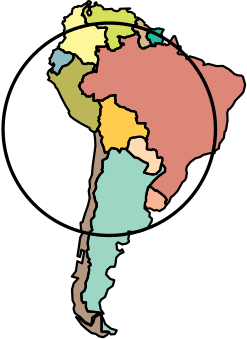 <?xml version="1.0"?>
<!DOCTYPE ipe SYSTEM "ipe.dtd">
<ipe version="70212" creator="Ipe 7.2.13">
<info created="D:20200629091622" modified="D:20200629091629"/>
<ipestyle>
<symbol name="bullet">
<path matrix="0.04 0 0 0.04 0 0" fill="black">
18 0 0 18 0 0 e
</path>
</symbol>
<layout paper="195.816 280.512" origin="0 0" frame="195.816 280.512"/>
</ipestyle>
<ipestyle name="basic">
<symbol name="arrow/arc(spx)">
<path stroke="sym-stroke" fill="sym-stroke" pen="sym-pen">
0 0 m
-1 0.333 l
-1 -0.333 l
h
</path>
</symbol>
<symbol name="arrow/farc(spx)">
<path stroke="sym-stroke" fill="white" pen="sym-pen">
0 0 m
-1 0.333 l
-1 -0.333 l
h
</path>
</symbol>
<symbol name="arrow/ptarc(spx)">
<path stroke="sym-stroke" fill="sym-stroke" pen="sym-pen">
0 0 m
-1 0.333 l
-0.8 0 l
-1 -0.333 l
h
</path>
</symbol>
<symbol name="arrow/fptarc(spx)">
<path stroke="sym-stroke" fill="white" pen="sym-pen">
0 0 m
-1 0.333 l
-0.8 0 l
-1 -0.333 l
h
</path>
</symbol>
<symbol name="mark/circle(sx)" transformations="translations">
<path fill="sym-stroke">
0.6 0 0 0.6 0 0 e
0.4 0 0 0.4 0 0 e
</path>
</symbol>
<symbol name="mark/disk(sx)" transformations="translations">
<path fill="sym-stroke">
0.6 0 0 0.6 0 0 e
</path>
</symbol>
<symbol name="mark/fdisk(sfx)" transformations="translations">
<group>
<path fill="sym-fill">
0.5 0 0 0.5 0 0 e
</path>
<path fill="sym-stroke" fillrule="eofill">
0.6 0 0 0.6 0 0 e
0.4 0 0 0.4 0 0 e
</path>
</group>
</symbol>
<symbol name="mark/box(sx)" transformations="translations">
<path fill="sym-stroke" fillrule="eofill">
-0.6 -0.6 m
0.6 -0.6 l
0.6 0.6 l
-0.6 0.6 l
h
-0.4 -0.4 m
0.4 -0.4 l
0.4 0.4 l
-0.4 0.4 l
h
</path>
</symbol>
<symbol name="mark/square(sx)" transformations="translations">
<path fill="sym-stroke">
-0.6 -0.6 m
0.6 -0.6 l
0.6 0.6 l
-0.6 0.6 l
h
</path>
</symbol>
<symbol name="mark/fsquare(sfx)" transformations="translations">
<group>
<path fill="sym-fill">
-0.5 -0.5 m
0.5 -0.5 l
0.5 0.5 l
-0.5 0.5 l
h
</path>
<path fill="sym-stroke" fillrule="eofill">
-0.6 -0.6 m
0.6 -0.6 l
0.6 0.6 l
-0.6 0.6 l
h
-0.4 -0.4 m
0.4 -0.4 l
0.4 0.4 l
-0.4 0.4 l
h
</path>
</group>
</symbol>
<symbol name="mark/cross(sx)" transformations="translations">
<group>
<path fill="sym-stroke">
-0.43 -0.57 m
0.57 0.43 l
0.43 0.57 l
-0.57 -0.43 l
h
</path>
<path fill="sym-stroke">
-0.43 0.57 m
0.57 -0.43 l
0.43 -0.57 l
-0.57 0.43 l
h
</path>
</group>
</symbol>
<symbol name="arrow/fnormal(spx)">
<path stroke="sym-stroke" fill="white" pen="sym-pen">
0 0 m
-1 0.333 l
-1 -0.333 l
h
</path>
</symbol>
<symbol name="arrow/pointed(spx)">
<path stroke="sym-stroke" fill="sym-stroke" pen="sym-pen">
0 0 m
-1 0.333 l
-0.8 0 l
-1 -0.333 l
h
</path>
</symbol>
<symbol name="arrow/fpointed(spx)">
<path stroke="sym-stroke" fill="white" pen="sym-pen">
0 0 m
-1 0.333 l
-0.8 0 l
-1 -0.333 l
h
</path>
</symbol>
<symbol name="arrow/linear(spx)">
<path stroke="sym-stroke" pen="sym-pen">
-1 0.333 m
0 0 l
-1 -0.333 l
</path>
</symbol>
<symbol name="arrow/fdouble(spx)">
<path stroke="sym-stroke" fill="white" pen="sym-pen">
0 0 m
-1 0.333 l
-1 -0.333 l
h
-1 0 m
-2 0.333 l
-2 -0.333 l
h
</path>
</symbol>
<symbol name="arrow/double(spx)">
<path stroke="sym-stroke" fill="sym-stroke" pen="sym-pen">
0 0 m
-1 0.333 l
-1 -0.333 l
h
-1 0 m
-2 0.333 l
-2 -0.333 l
h
</path>
</symbol>
<pen name="heavier" value="0.8"/>
<pen name="fat" value="1.2"/>
<pen name="ultrafat" value="2"/>
<symbolsize name="large" value="5"/>
<symbolsize name="small" value="2"/>
<symbolsize name="tiny" value="1.1"/>
<arrowsize name="large" value="10"/>
<arrowsize name="small" value="5"/>
<arrowsize name="tiny" value="3"/>
<color name="red" value="1 0 0"/>
<color name="green" value="0 1 0"/>
<color name="blue" value="0 0 1"/>
<color name="yellow" value="1 1 0"/>
<color name="orange" value="1 0.647 0"/>
<color name="gold" value="1 0.843 0"/>
<color name="agablue" value="0 0.455 0.965"/>
<color name="purple" value="0.627 0.125 0.941"/>
<color name="gray" value="0.745"/>
<color name="brown" value="0.647 0.165 0.165"/>
<color name="navy" value="0 0 0.502"/>
<color name="pink" value="1 0.753 0.796"/>
<color name="seagreen" value="0.18 0.545 0.341"/>
<color name="turquoise" value="0.251 0.878 0.816"/>
<color name="violet" value="0.933 0.51 0.933"/>
<color name="darkblue" value="0 0 0.545"/>
<color name="darkcyan" value="0 0.545 0.545"/>
<color name="darkgray" value="0.663"/>
<color name="darkgreen" value="0 0.392 0"/>
<color name="darkmagenta" value="0.545 0 0.545"/>
<color name="darkorange" value="1 0.549 0"/>
<color name="darkred" value="0.545 0 0"/>
<color name="lightblue" value="0.678 0.847 0.902"/>
<color name="lightcyan" value="0.878 1 1"/>
<color name="lightgray" value="0.827"/>
<color name="lightgreen" value="0.565 0.933 0.565"/>
<color name="lightyellow" value="1 1 0.878"/>
<dashstyle name="dashed" value="[4] 0"/>
<dashstyle name="dotted" value="[1 3] 0"/>
<dashstyle name="dash dotted" value="[4 2 1 2] 0"/>
<dashstyle name="dash dot dotted" value="[4 2 1 2 1 2] 0"/>
<textsize name="large" value="\large"/>
<textsize name="Large" value="\Large"/>
<textsize name="LARGE" value="\LARGE"/>
<textsize name="huge" value="\huge"/>
<textsize name="Huge" value="\Huge"/>
<textsize name="small" value="\small"/>
<textsize name="footnote" value="\footnotesize"/>
<textsize name="tiny" value="\tiny"/>
<textstyle name="center" begin="\begin{center}" end="\end{center}"/>
<textstyle name="itemize" begin="\begin{itemize}" end="\end{itemize}"/>
<textstyle name="item" begin="\begin{itemize}\item{}" end="\end{itemize}"/>
<gridsize name="4 pts" value="4"/>
<gridsize name="8 pts (~3 mm)" value="8"/>
<gridsize name="16 pts (~6 mm)" value="16"/>
<gridsize name="32 pts (~12 mm)" value="32"/>
<gridsize name="10 pts (~3.5 mm)" value="10"/>
<gridsize name="20 pts (~7 mm)" value="20"/>
<gridsize name="14 pts (~5 mm)" value="14"/>
<gridsize name="28 pts (~10 mm)" value="28"/>
<gridsize name="56 pts (~20 mm)" value="56"/>
<anglesize name="90 deg" value="90"/>
<anglesize name="60 deg" value="60"/>
<anglesize name="45 deg" value="45"/>
<anglesize name="30 deg" value="30"/>
<anglesize name="22.5 deg" value="22.5"/>
<opacity name="10%" value="0.1"/>
<opacity name="30%" value="0.3"/>
<opacity name="50%" value="0.5"/>
<opacity name="75%" value="0.75"/>
<tiling name="falling" angle="-60" step="4" width="1"/>
<tiling name="rising" angle="30" step="4" width="1"/>
</ipestyle>
<page>
<layer name="alpha"/>
<view layers="alpha" active="alpha"/>
<path layer="alpha" matrix="0.5 0 0 0.5 47.1747 70.128" fill="0.619 0.838 0.772" fillrule="wind">
78.1262 34.7493 m
79.297 32.4133 l
80.8215 28.5801 l
84.7852 25.4637 l
89.0538 24.1516 l
87.6817 21.5029 l
84.7852 21.2361 l
83.2305 23.1129 l
81.3934 23.2547 l
78.1282 23.2574 l
78.1262 34.7493 l
h
</path>
<path matrix="0.5 0 0 0.5 47.1747 70.128" fill="0.619 0.838 0.772" fillrule="wind">
111.692 127.111 m
110.931 124.29 l
110.115 120.631 l
110.145 117.045 l
109.483 116.238 l
109.247 113.884 l
109.039 111.969 l
112.91 108.8 l
112.493 106.226 l
114.399 104.587 l
114.244 102.738 l
111.314 97.828 l
106.793 95.7484 l
100.678 94.9369 l
97.3289 95.3297 l
97.9698 92.9951 l
97.3454 90.0365 l
97.9081 88.0245 l
96.0793 86.6116 l
92.955 86.0553 l
90.0231 87.5203 l
88.8463 86.4684 l
89.2716 82.4344 l
91.3301 81.1998 l
92.9993 82.4929 l
93.9076 80.3593 l
91.1003 79.0757 l
88.6519 76.4848 l
88.2037 72.2356 l
87.4827 69.9439 l
84.6024 69.9317 l
82.2125 67.7187 l
81.3382 64.4423 l
84.3368 61.1995 l
87.2518 60.296 l
86.2027 56.245 l
82.6016 53.6615 l
80.62 48.1972 l
77.8373 46.3283 l
76.5879 44.0897 l
77.5726 39.0434 l
79.6019 36.1799 l
78.3166 36.4314 l
75.4908 37.2092 l
68.123 37.871 l
66.8589 40.7331 l
66.9182 44.3562 l
64.8882 44.0468 l
63.8141 45.7827 l
63.5476 50.7828 l
65.8868 52.825 l
66.8536 55.7391 l
66.4993 58.0361 l
68.1156 61.8634 l
69.2292 67.6804 l
68.902 70.2151 l
70.233 71.0275 l
69.9067 72.6351 l
68.4925 73.4858 l
69.4974 75.2579 l
68.1212 76.8481 l
67.4093 81.6276 l
68.6353 82.4614 l
68.1202 87.4012 l
68.8366 91.4811 l
69.6515 94.9853 l
71.4774 96.3984 l
70.5506 100.163 l
70.5407 103.661 l
72.8491 106.122 l
72.7781 109.24 l
74.5183 112.843 l
74.526 116.199 l
73.7344 116.862 l
72.3298 123.054 l
74.2082 126.689 l
73.92 130.077 l
75.0097 133.226 l
77.0065 136.448 l
79.1582 138.568 l
78.2457 139.901 l
78.8823 140.99 l
78.7858 146.582 l
82.1068 148.222 l
83.1533 151.657 l
82.783 152.481 l
85.3238 155.442 l
89.3133 154.646 l
91.1057 152.277 l
92.2954 154.915 l
95.7723 154.78 l
96.2645 154.079 l
101.87 148.702 l
104.363 148.198 l
108.088 145.738 l
111.228 144.431 l
111.666 142.95 l
108.664 137.805 l
111.739 136.876 l
115.163 136.354 l
117.575 136.903 l
120.34 139.511 l
120.839 142.493 l
122.349 143.138 l
123.878 141.193 l
123.816 138.486 l
121.249 136.606 l
119.201 135.212 l
115.76 131.865 l
111.692 127.111 l
h
</path>
<path matrix="0.5 0 0 0.5 47.1747 70.128" fill="0.705 0.591 0.505" fillrule="wind">
78.1262 34.7493 m
78.1282 23.2574 l
81.3934 23.2547 l
83.2305 23.1129 l
82.2209 20.9625 l
79.6061 19.296 l
78.1079 19.4673 l
76.3026 19.9026 l
74.0891 21.5112 l
70.895 22.2806 l
67.0587 25.2273 l
63.9447 28.025 l
59.7452 33.739 l
62.2589 32.6794 l
66.5395 29.2731 l
70.5838 27.4202 l
72.1569 29.7843 l
73.1457 33.2665 l
75.9564 35.3402 l
78.1262 34.7493 l
h
</path>
<path matrix="0.5 0 0 0.5 47.1747 70.128" fill="0.705 0.591 0.505" fillrule="wind">
75.2101 169.136 m
76.7046 166.97 l
77.1114 164.662 l
78.7109 163.303 l
77.7507 160.185 l
79.3887 156.544 l
80.5831 152.031 l
82.783 152.481 l
83.1533 151.657 l
82.1068 148.222 l
78.7858 146.582 l
78.8823 140.99 l
78.2457 139.901 l
79.1582 138.568 l
77.0065 136.448 l
75.0097 133.226 l
73.92 130.077 l
74.2082 126.689 l
72.3298 123.054 l
73.7344 116.862 l
74.526 116.199 l
74.5183 112.843 l
72.7781 109.24 l
72.8491 106.122 l
70.5407 103.661 l
70.5506 100.163 l
71.4774 96.3984 l
69.6515 94.9853 l
68.8366 91.4811 l
68.1202 87.4012 l
68.6353 82.4614 l
67.4093 81.6276 l
68.1212 76.8481 l
69.4974 75.2579 l
68.4925 73.4858 l
69.9067 72.6351 l
70.233 71.0275 l
68.902 70.2151 l
69.2292 67.6804 l
68.1156 61.8634 l
66.4993 58.0361 l
66.8536 55.7391 l
65.8868 52.825 l
63.5476 50.7828 l
63.8141 45.7827 l
64.8882 44.0468 l
66.9182 44.3562 l
66.8589 40.7331 l
68.123 37.871 l
75.4908 37.2092 l
78.3166 36.4314 l
75.6038 36.4687 l
74.1357 35.2421 l
71.3846 33.4281 l
70.893 28.6665 l
69.6018 28.5469 l
66.1621 30.2167 l
62.6716 33.7512 l
62.6716 33.7512 l
58.8786 36.6138 l
57.9235 39.7389 l
58.7876 42.5912 l
57.2535 45.7847 l
56.8625 53.77 l
58.159 58.1564 l
61.3794 61.6213 l
56.7515 62.9159 l
59.6549 66.7966 l
60.6929 73.9268 l
64.0814 72.4332 l
65.6747 81.0998 l
63.6285 82.1907 l
62.6759 77.027 l
60.7532 77.6148 l
61.7105 83.5089 l
62.7498 90.9506 l
64.1509 93.6447 l
63.2728 97.4453 l
63.0213 101.77 l
64.306 101.893 l
66.1768 107.978 l
68.2849 113.885 l
69.5754 119.288 l
68.8734 124.629 l
69.7839 127.534 l
69.4186 131.835 l
71.2016 136.04 l
71.7509 142.606 l
72.7296 149.536 l
73.6831 156.873 l
73.46 162.173 l
72.8253 166.689 l
74.3929 167.504 l
75.2101 169.136 l
h
</path>
<path matrix="0.5 0 0 0.5 47.1747 70.128" fill="0.979 0.713 0.579" fillrule="wind">
111.692 127.111 m
113.671 127.485 l
116.729 124.762 l
117.862 124.865 l
121 122.594 l
123.392 120.621 l
125.155 118.176 l
123.811 116.46 l
124.655 114.399 l
123.335 112.096 l
119.892 110.045 l
117.641 110.785 l
115.991 110.389 l
113.172 111.973 l
111.105 111.855 l
109.247 113.884 l
109.483 116.238 l
110.145 117.045 l
110.115 120.631 l
110.931 124.29 l
111.692 127.111 l
h
</path>
<path matrix="0.5 0 0 0.5 47.1747 70.128" fill="0.866 0.528 0.474" fillrule="wind">
124.655 114.399 m
123.811 116.46 l
125.155 118.176 l
123.392 120.621 l
121 122.594 l
117.862 124.865 l
116.729 124.762 l
113.671 127.485 l
111.692 127.111 l
115.76 131.865 l
119.201 135.212 l
121.249 136.606 l
123.816 138.486 l
123.878 141.193 l
122.349 143.138 l
120.839 142.493 l
121.437 144.431 l
121.85 146.408 l
121.852 148.237 l
120.755 148.839 l
119.611 148.302 l
118.474 148.449 l
118.118 149.725 l
117.834 152.745 l
117.263 153.725 l
115.204 154.612 l
113.959 153.97 l
110.741 154.599 l
110.944 159.019 l
110.042 160.818 l
110.995 161.485 l
110.702 163.32 l
111.537 164.726 l
112.079 167.244 l
111.359 169.223 l
109.693 170.115 l
109.366 171.366 l
109.814 173.192 l
103.968 173.322 l
102.796 176.987 l
103.685 177.039 l
103.645 178.391 l
103.051 179.305 l
102.917 181.11 l
101.146 182.035 l
99.2277 182.004 l
97.9657 182.909 l
95.9047 183.525 l
94.7051 184.686 l
91.2907 185.198 l
87.9797 187.972 l
88.2248 190.043 l
87.8499 191.228 l
88.1743 193.534 l
84.1848 193.014 l
82.5783 191.858 l
79.9123 190.61 l
79.2322 189.677 l
77.6623 189.609 l
75.3953 189.87 l
73.6754 189.339 l
72.2883 189.693 l
72.492 194.37 l
69.9902 192.558 l
67.2996 192.638 l
66.1466 194.277 l
64.123 194.455 l
64.7674 195.773 l
63.0731 197.637 l
61.8042 200.392 l
62.6086 200.951 l
62.6053 202.24 l
64.4483 203.12 l
64.1444 204.768 l
64.9225 205.828 l
65.1438 207.248 l
68.6304 209.317 l
71.1292 209.901 l
71.538 210.358 l
74.2856 210.215 l
75.6562 218.531 l
75.7282 219.845 l
75.2508 221.58 l
73.8983 222.685 l
73.9138 224.885 l
75.6309 225.384 l
76.2406 225.07 l
76.3436 226.231 l
74.5571 226.544 l
74.5193 228.439 l
80.46 228.372 l
81.4685 229.416 l
82.3155 228.455 l
82.9099 226.668 l
83.4853 227.041 l
85.164 225.439 l
87.5346 225.636 l
88.1247 226.563 l
90.3923 227.27 l
91.6475 227.767 l
92.0019 229.05 l
94.1798 229.913 l
94.0149 230.55 l
91.432 230.81 l
91.0087 232.72 l
91.1317 234.754 l
89.7671 235.541 l
90.3385 235.82 l
92.5957 235.432 l
95.0201 234.673 l
95.9002 235.391 l
98.0927 235.862 l
101.503 236.999 l
102.618 238.159 l
102.215 239.017 l
103.8 239.151 l
104.509 238.45 l
104.113 237.116 l
105.16 236.656 l
105.86 235.245 l
105.014 234.175 l
104.529 231.593 l
105.309 230.06 l
105.53 228.658 l
107.406 227.236 l
108.903 227.086 l
109.24 227.679 l
110.203 227.81 l
111.583 228.342 l
112.574 229.148 l
114.261 228.891 l
115.003 228.999 l
116.66 228.751 l
116.935 229.37 l
116.424 229.973 l
116.729 230.851 l
117.959 230.581 l
119.399 230.891 l
121.145 230.249 l
122.477 229.624 l
123.42 230.445 l
124.102 230.319 l
124.518 229.465 l
125.978 229.682 l
127.147 230.833 l
128.083 233.067 l
129.887 235.844 l
130.925 235.987 l
131.679 234.308 l
133.39 229.005 l
135.02 228.505 l
135.102 226.414 l
132.809 223.921 l
133.757 223.008 l
139.147 222.532 l
139.257 219.496 l
141.573 221.484 l
145.41 220.395 l
150.474 218.545 l
151.962 216.769 l
151.462 215.091 l
155.007 216.026 l
160.941 214.422 l
165.496 214.54 l
170.003 212.03 l
173.897 208.627 l
176.246 207.75 l
178.853 207.628 l
179.958 206.669 l
180.993 202.79 l
181.499 200.944 l
180.285 195.885 l
178.734 193.881 l
174.436 189.596 l
172.494 186.1 l
170.237 183.408 l
169.474 183.348 l
168.623 181.056 l
168.839 175.186 l
167.989 170.316 l
167.665 168.22 l
166.701 166.963 l
166.16 162.679 l
163.069 158.462 l
162.551 155.099 l
160.083 153.68 l
159.369 151.711 l
156.056 151.719 l
151.26 150.452 l
149.112 148.98 l
145.698 148.011 l
142.109 145.358 l
139.528 142.029 l
139.085 139.505 l
139.592 137.627 l
139.022 134.167 l
138.33 132.483 l
136.199 130.576 l
132.816 124.403 l
130.135 121.584 l
128.062 119.911 l
126.672 116.48 l
124.655 114.399 l
h
</path>
<path matrix="0.5 0 0 0.5 47.1747 70.128" fill="1 0.799 0.301" fillrule="wind">
75.3953 189.87 m
77.6623 189.609 l
79.2322 189.677 l
79.9123 190.61 l
82.5783 191.858 l
84.1848 193.014 l
88.1743 193.534 l
87.8499 191.228 l
88.2248 190.043 l
87.9797 187.972 l
91.2907 185.198 l
94.7051 184.686 l
95.9047 183.525 l
97.9657 182.909 l
99.2277 182.004 l
101.146 182.035 l
102.917 181.11 l
103.051 179.305 l
103.645 178.391 l
103.685 177.039 l
102.796 176.987 l
103.968 173.322 l
109.814 173.192 l
109.366 171.366 l
109.693 170.115 l
111.359 169.223 l
112.079 167.244 l
111.537 164.726 l
110.702 163.32 l
110.995 161.485 l
110.042 160.818 l
109.99 161.812 l
107.149 163.458 l
104.318 163.504 l
99.0047 162.568 l
97.5423 159.728 l
97.4654 157.984 l
96.2645 154.079 l
95.7723 154.78 l
92.2954 154.915 l
91.1057 152.277 l
89.3133 154.646 l
85.3238 155.442 l
82.783 152.481 l
80.5831 152.031 l
79.3887 156.544 l
77.7507 160.185 l
78.7109 163.303 l
77.1114 164.662 l
76.7046 166.97 l
75.2101 169.136 l
77.1333 172.557 l
75.8219 175.208 l
76.5214 176.264 l
75.975 177.428 l
77.1661 178.993 l
77.2261 181.651 l
77.3759 183.839 l
78.0314 184.89 l
75.3953 189.87 l
h
</path>
<path matrix="0.5 0 0 0.5 47.1747 70.128" fill="0.732 0.717 0.348" fillrule="wind">
74.2856 210.215 m
71.538 210.358 l
71.1292 209.901 l
68.6304 209.317 l
65.1438 207.248 l
64.9225 205.828 l
64.1444 204.768 l
64.4483 203.12 l
62.6053 202.24 l
62.6086 200.951 l
61.8042 200.392 l
63.0731 197.637 l
64.7674 195.773 l
64.123 194.455 l
66.1466 194.277 l
67.2996 192.638 l
69.9902 192.558 l
72.492 194.37 l
72.2883 189.693 l
73.6754 189.339 l
75.3953 189.87 l
78.0314 184.89 l
77.3759 183.839 l
77.2261 181.651 l
77.1661 178.993 l
75.975 177.428 l
76.5214 176.264 l
75.8219 175.208 l
77.1333 172.557 l
75.2101 169.136 l
74.3929 167.504 l
72.8253 166.689 l
69.7681 168.519 l
69.5035 169.824 l
63.4589 173.003 l
57.991 176.448 l
55.6392 178.381 l
54.3762 180.963 l
54.8769 181.861 l
52.2945 185.94 l
49.2883 191.64 l
46.4077 197.753 l
45.1607 199.148 l
44.2013 201.398 l
41.8326 203.39 l
39.6601 204.623 l
40.6469 205.982 l
39.1694 208.883 l
40.1185 211.01 l
42.5488 212.927 l
42.9103 211.664 l
42.0405 210.941 l
42.1229 209.828 l
43.3832 210.07 l
44.6148 209.742 l
45.8944 208.207 l
47.6183 209.457 l
48.1952 211.506 l
50.0636 214.146 l
53.73 215.342 l
57.0546 218.515 l
58.0037 220.485 l
57.5783 222.785 l
58.3912 223.072 l
60.4189 221.638 l
61.3921 220.208 l
62.8035 219.427 l
64.5997 216.25 l
66.87 215.871 l
68.55 216.672 l
69.6511 216.148 l
71.481 216.408 l
73.8158 214.989 l
71.8493 211.902 l
72.7598 211.83 l
74.2856 210.215 l
h
</path>
<path matrix="0.5 0 0 0.5 47.1747 70.128" fill="0.995 0.964 0.607" fillrule="wind">
83.4853 227.041 m
82.9099 226.668 l
82.3155 228.455 l
81.4685 229.416 l
80.46 228.372 l
74.5193 228.439 l
74.5571 226.544 l
76.3436 226.231 l
76.2406 225.07 l
75.6309 225.384 l
73.9138 224.885 l
73.8983 222.685 l
75.2508 221.58 l
75.7282 219.845 l
75.6562 218.531 l
74.2856 210.215 l
72.7598 211.83 l
71.8493 211.902 l
73.8158 214.989 l
71.481 216.408 l
69.6511 216.148 l
68.55 216.672 l
66.87 215.871 l
64.5997 216.25 l
62.8035 219.427 l
61.3921 220.208 l
60.4189 221.638 l
58.3912 223.072 l
57.5783 222.785 l
56.2726 223.502 l
54.776 224.505 l
53.9099 224.023 l
51.3225 224.444 l
50.5797 225.747 l
50.0112 225.698 l
46.9616 227.428 l
46.548 228.368 l
47.6856 228.596 l
47.5505 230.114 l
48.2655 231.212 l
49.778 231.415 l
51.062 233.321 l
52.229 234.913 l
51.1052 235.636 l
51.6804 237.399 l
50.9925 240.18 l
51.6463 240.98 l
51.165 243.557 l
49.9304 245.182 l
50.3212 246.667 l
51.3039 246.448 l
51.8787 247.356 l
51.1709 249.159 l
51.5409 249.607 l
53.1163 249.509 l
55.4039 251.65 l
56.6595 251.977 l
56.6896 252.993 l
57.2515 255.594 l
59.0002 257.025 l
60.9215 257.084 l
61.164 257.728 l
63.5497 257.47 l
65.949 259.031 l
67.137 259.723 l
68.6131 261.216 l
69.6932 261.026 l
70.4932 260.21 l
69.9013 259.168 l
67.9428 258.649 l
67.1694 257.105 l
65.9892 256.22 l
65.1031 255.074 l
64.7301 252.879 l
63.8845 251.083 l
65.4585 250.878 l
65.8494 249.468 l
66.5221 248.794 l
66.7629 247.562 l
66.4007 246.431 l
66.508 245.793 l
67.2585 245.538 l
67.9847 244.473 l
71.9055 244.767 l
73.6768 244.378 l
75.8227 241.755 l
77.055 242.08 l
79.2511 241.917 l
80.9889 242.265 l
82.0672 241.741 l
81.5181 240.102 l
80.8377 239.08 l
80.5989 236.9 l
81.2123 234.882 l
82.079 233.98 l
82.1839 233.301 l
80.6388 231.791 l
81.7451 231.123 l
82.5555 230.063 l
83.4853 227.041 l
h
</path>
<path matrix="0.5 0 0 0.5 47.1747 70.128" fill="0.83 0.877 0.352" fillrule="wind">
102.215 239.017 m
102.618 238.159 l
101.503 236.999 l
98.0927 235.862 l
95.9002 235.391 l
95.0201 234.673 l
92.5957 235.432 l
90.3385 235.82 l
89.7671 235.541 l
91.1317 234.754 l
91.0087 232.72 l
91.432 230.81 l
94.0149 230.55 l
94.1798 229.913 l
92.0019 229.05 l
91.6475 227.767 l
90.3923 227.27 l
88.1247 226.563 l
87.5346 225.636 l
85.164 225.439 l
83.4853 227.041 l
82.5555 230.063 l
81.7451 231.123 l
80.6388 231.791 l
82.1839 233.301 l
82.079 233.98 l
81.2123 234.882 l
80.5989 236.9 l
80.8377 239.08 l
81.5181 240.102 l
82.0672 241.741 l
80.9889 242.265 l
79.2511 241.917 l
77.055 242.08 l
75.8227 241.755 l
73.6768 244.378 l
71.9055 244.767 l
67.9847 244.473 l
67.2585 245.538 l
66.508 245.793 l
66.4007 246.431 l
66.7629 247.562 l
66.5221 248.794 l
65.8494 249.468 l
65.4585 250.878 l
63.8845 251.083 l
64.7301 252.879 l
65.1031 255.074 l
65.9892 256.22 l
67.1694 257.105 l
67.9428 258.649 l
69.9013 259.168 l
69.8146 258.437 l
68.0247 258.076 l
69.0193 256.675 l
68.9821 255.062 l
67.6371 253.275 l
68.7913 250.838 l
70.1056 251.038 l
70.7903 253.258 l
69.8449 254.34 l
69.6908 256.673 l
73.4878 257.928 l
73.0653 259.386 l
74.1343 260.363 l
75.2287 258.188 l
77.367 258.138 l
79.348 256.416 l
79.4674 255.396 l
82.205 255.369 l
85.4625 255.685 l
87.2084 254.306 l
89.5402 253.926 l
91.2507 254.887 l
91.2856 255.663 l
95.0624 255.849 l
98.7162 255.892 l
96.1271 254.982 l
97.1686 253.529 l
99.6071 253.298 l
101.919 251.787 l
102.405 249.33 l
103.994 249.399 l
105.188 248.677 l
102.772 246.88 l
102.506 245.766 l
103.55 244.633 l
102.793 244.061 l
100.916 243.572 l
100.977 242.164 l
100.151 241.326 l
102.215 239.017 l
h
</path>
<path matrix="0.5 0 0 0.5 47.1747 70.128" fill="0.834 0.724 0.54" fillrule="wind">
115.003 228.999 m
114.261 228.891 l
112.574 229.148 l
111.583 228.342 l
110.203 227.81 l
109.24 227.679 l
108.903 227.086 l
107.406 227.236 l
105.53 228.658 l
105.309 230.06 l
104.529 231.593 l
105.014 234.175 l
105.86 235.245 l
105.16 236.656 l
104.113 237.116 l
104.509 238.45 l
103.8 239.151 l
102.215 239.017 l
100.151 241.326 l
100.977 242.164 l
100.916 243.572 l
102.793 244.061 l
103.55 244.633 l
102.506 245.766 l
102.772 246.88 l
105.188 248.677 l
107.19 247.552 l
109.077 245.56 l
109.162 243.989 l
110.311 243.917 l
111.945 242.429 l
113.149 241.369 l
112.661 238.631 l
110.811 237.838 l
110.975 237.121 l
110.413 235.554 l
111.764 233.35 l
112.74 233.347 l
113.141 231.635 l
115.003 228.999 l
h
</path>
<path matrix="0.5 0 0 0.5 47.1747 70.128" fill="0.144 0.737 0.612" fillrule="wind">
121.145 230.249 m
119.399 230.891 l
117.959 230.581 l
116.729 230.851 l
116.424 229.973 l
116.935 229.37 l
116.66 228.751 l
115.003 228.999 l
113.141 231.635 l
112.74 233.347 l
111.764 233.35 l
110.413 235.554 l
110.975 237.121 l
110.811 237.838 l
112.661 238.631 l
113.149 241.369 l
116.802 240.759 l
117.13 241.308 l
119.595 241.528 l
122.873 240.709 l
121.286 238.094 l
121.527 236.015 l
122.724 234.216 l
122.191 232.911 l
121.923 231.524 l
121.145 230.249 l
h
</path>
<path matrix="0.5 0 0 0.5 47.1747 70.128" fill="0.56 0.737 0.756" fillrule="wind">
57.5783 222.785 m
58.0037 220.485 l
57.0546 218.515 l
53.73 215.342 l
50.0636 214.146 l
48.1952 211.506 l
47.6183 209.457 l
45.8944 208.207 l
44.6148 209.742 l
43.3832 210.07 l
42.1229 209.828 l
42.0405 210.941 l
42.9103 211.664 l
42.5488 212.927 l
44.1717 215.194 l
43.5123 216.518 l
42.3469 215.11 l
40.5206 216.438 l
41.1394 217.293 l
40.6246 220.043 l
41.6926 220.499 l
42.2538 222.386 l
43.4076 224.337 l
43.1951 225.573 l
44.8655 226.222 l
46.9616 227.428 l
50.0112 225.698 l
50.5797 225.747 l
51.3225 224.444 l
53.9099 224.023 l
54.776 224.505 l
56.2726 223.502 l
57.5783 222.785 l
h
</path>
<path matrix="0.5 0 0 0.5 47.1747 70.128" fill="0.995 0.858 0.705" fillrule="wind">
110.042 160.818 m
110.944 159.019 l
110.741 154.599 l
113.959 153.97 l
115.204 154.612 l
117.263 153.725 l
117.834 152.745 l
118.118 149.725 l
118.474 148.449 l
119.611 148.302 l
120.755 148.839 l
121.852 148.237 l
121.85 146.408 l
121.437 144.431 l
120.839 142.493 l
120.34 139.511 l
117.575 136.903 l
115.163 136.354 l
111.739 136.876 l
108.664 137.805 l
111.666 142.95 l
111.228 144.431 l
108.088 145.738 l
104.363 148.198 l
101.87 148.702 l
96.2645 154.079 l
97.4654 157.984 l
97.5423 159.728 l
99.0047 162.568 l
104.318 163.504 l
107.149 163.458 l
109.99 161.812 l
110.042 160.818 l
h
</path>
<path matrix="0.5 0 0 0.5 47.1747 70.128" stroke="0" pen="heavier" cap="2" join="1">
78.1262 34.7493 m
79.297 32.4133 l
80.8215 28.5801 l
84.7852 25.4637 l
89.0538 24.1516 l
87.6817 21.5029 l
84.7852 21.2361 l
83.2305 23.1129 l
81.3934 23.2547 l
78.1282 23.2574 l
78.1262 34.7493 l
</path>
<path matrix="0.5 0 0 0.5 47.1747 70.128" stroke="0" pen="heavier" cap="2" join="1">
111.692 127.111 m
110.931 124.29 l
110.115 120.631 l
110.145 117.045 l
109.483 116.238 l
109.247 113.884 l
109.039 111.969 l
112.91 108.8 l
112.493 106.226 l
114.399 104.587 l
114.244 102.738 l
111.314 97.828 l
106.793 95.7484 l
100.678 94.9369 l
97.3289 95.3297 l
97.9698 92.9951 l
97.3454 90.0365 l
97.9081 88.0245 l
96.0793 86.6116 l
92.955 86.0553 l
90.0231 87.5203 l
88.8463 86.4684 l
89.2716 82.4344 l
91.3301 81.1998 l
92.9993 82.4929 l
93.9076 80.3593 l
91.1003 79.0757 l
88.6519 76.4848 l
88.2037 72.2356 l
87.4827 69.9439 l
84.6024 69.9317 l
82.2125 67.7187 l
81.3382 64.4423 l
84.3368 61.1995 l
87.2518 60.296 l
86.2027 56.245 l
82.6016 53.6615 l
80.62 48.1972 l
77.8373 46.3283 l
76.5879 44.0897 l
77.5726 39.0434 l
79.6019 36.1799 l
78.3166 36.4314 l
75.4908 37.2092 l
68.123 37.871 l
66.8589 40.7331 l
66.9182 44.3562 l
64.8882 44.0468 l
63.8141 45.7827 l
63.5476 50.7828 l
65.8868 52.825 l
66.8536 55.7391 l
66.4993 58.0361 l
68.1156 61.8634 l
69.2292 67.6804 l
68.902 70.2151 l
70.233 71.0275 l
69.9067 72.6351 l
68.4925 73.4858 l
69.4974 75.2579 l
68.1212 76.8481 l
67.4093 81.6276 l
68.6353 82.4614 l
68.1202 87.4012 l
68.8366 91.4811 l
69.6515 94.9853 l
71.4774 96.3984 l
70.5506 100.163 l
70.5407 103.661 l
72.8491 106.122 l
72.7781 109.24 l
74.5183 112.843 l
74.526 116.199 l
73.7344 116.862 l
72.3298 123.054 l
74.2082 126.689 l
73.92 130.077 l
75.0097 133.226 l
77.0065 136.448 l
79.1582 138.568 l
78.2457 139.901 l
78.8823 140.99 l
78.7858 146.582 l
82.1068 148.222 l
83.1533 151.657 l
82.783 152.481 l
85.3238 155.442 l
89.3133 154.646 l
91.1057 152.277 l
92.2954 154.915 l
95.7723 154.78 l
96.2645 154.079 l
101.87 148.702 l
104.363 148.198 l
108.088 145.738 l
111.228 144.431 l
111.666 142.95 l
108.664 137.805 l
111.739 136.876 l
115.163 136.354 l
117.575 136.903 l
120.34 139.511 l
120.839 142.493 l
122.349 143.138 l
123.878 141.193 l
123.816 138.486 l
121.249 136.606 l
119.201 135.212 l
115.76 131.865 l
111.692 127.111 l
</path>
<path matrix="0.5 0 0 0.5 47.1747 70.128" stroke="0" pen="heavier" cap="2" join="1">
78.1262 34.7493 m
78.1282 23.2574 l
81.3934 23.2547 l
83.2305 23.1129 l
82.2209 20.9625 l
79.6061 19.296 l
78.1079 19.4673 l
76.3026 19.9026 l
74.0891 21.5112 l
70.895 22.2806 l
67.0587 25.2273 l
63.9447 28.025 l
59.7452 33.739 l
62.2589 32.6794 l
66.5395 29.2731 l
70.5838 27.4202 l
72.1569 29.7843 l
73.1457 33.2665 l
75.9564 35.3402 l
78.1262 34.7493 l
</path>
<path matrix="0.5 0 0 0.5 47.1747 70.128" stroke="0" pen="heavier" cap="2" join="1">
75.2101 169.136 m
76.7046 166.97 l
77.1114 164.662 l
78.7109 163.303 l
77.7507 160.185 l
79.3887 156.544 l
80.5831 152.031 l
82.783 152.481 l
83.1533 151.657 l
82.1068 148.222 l
78.7858 146.582 l
78.8823 140.99 l
78.2457 139.901 l
79.1582 138.568 l
77.0065 136.448 l
75.0097 133.226 l
73.92 130.077 l
74.2082 126.689 l
72.3298 123.054 l
73.7344 116.862 l
74.526 116.199 l
74.5183 112.843 l
72.7781 109.24 l
72.8491 106.122 l
70.5407 103.661 l
70.5506 100.163 l
71.4774 96.3984 l
69.6515 94.9853 l
68.8366 91.4811 l
68.1202 87.4012 l
68.6353 82.4614 l
67.4093 81.6276 l
68.1212 76.8481 l
69.4974 75.2579 l
68.4925 73.4858 l
69.9067 72.6351 l
70.233 71.0275 l
68.902 70.2151 l
69.2292 67.6804 l
68.1156 61.8634 l
66.4993 58.0361 l
66.8536 55.7391 l
65.8868 52.825 l
63.5476 50.7828 l
63.8141 45.7827 l
64.8882 44.0468 l
66.9182 44.3562 l
66.8589 40.7331 l
68.123 37.871 l
75.4908 37.2092 l
78.3166 36.4314 l
75.6038 36.4687 l
74.1357 35.2421 l
71.3846 33.4281 l
70.893 28.6665 l
69.6018 28.5469 l
66.1621 30.2167 l
62.6716 33.7512 l
62.6716 33.7512 l
58.8786 36.6138 l
57.9235 39.7389 l
58.7876 42.5912 l
57.2535 45.7847 l
56.8625 53.77 l
58.159 58.1564 l
61.3794 61.6213 l
56.7515 62.9159 l
59.6549 66.7966 l
60.6929 73.9268 l
64.0814 72.4332 l
65.6747 81.0998 l
63.6285 82.1907 l
62.6759 77.027 l
60.7532 77.6148 l
61.7105 83.5089 l
62.7498 90.9506 l
64.1509 93.6447 l
63.2728 97.4453 l
63.0213 101.77 l
64.306 101.893 l
66.1768 107.978 l
68.2849 113.885 l
69.5754 119.288 l
68.8734 124.629 l
69.7839 127.534 l
69.4186 131.835 l
71.2016 136.04 l
71.7509 142.606 l
72.7296 149.536 l
73.6831 156.873 l
73.46 162.173 l
72.8253 166.689 l
74.3929 167.504 l
75.2101 169.136 l
</path>
<path matrix="0.5 0 0 0.5 47.1747 70.128" stroke="0" pen="heavier" cap="2" join="1">
111.692 127.111 m
113.671 127.485 l
116.729 124.762 l
117.862 124.865 l
121 122.594 l
123.392 120.621 l
125.155 118.176 l
123.811 116.46 l
124.655 114.399 l
123.335 112.096 l
119.892 110.045 l
117.641 110.785 l
115.991 110.389 l
113.172 111.973 l
111.105 111.855 l
109.247 113.884 l
109.483 116.238 l
110.145 117.045 l
110.115 120.631 l
110.931 124.29 l
111.692 127.111 l
</path>
<path matrix="0.5 0 0 0.5 47.1747 70.128" stroke="0" pen="heavier" cap="2" join="1">
124.655 114.399 m
123.811 116.46 l
125.155 118.176 l
123.392 120.621 l
121 122.594 l
117.862 124.865 l
116.729 124.762 l
113.671 127.485 l
111.692 127.111 l
115.76 131.865 l
119.201 135.212 l
123.816 138.486 l
123.878 141.193 l
122.349 143.138 l
120.839 142.493 l
121.437 144.431 l
121.85 146.408 l
121.852 148.237 l
120.755 148.839 l
119.611 148.302 l
118.474 148.449 l
118.118 149.725 l
117.834 152.745 l
117.263 153.725 l
115.204 154.612 l
113.959 153.97 l
110.741 154.599 l
110.944 159.019 l
110.042 160.818 l
110.995 161.485 l
110.702 163.32 l
111.537 164.726 l
112.079 167.244 l
111.359 169.223 l
109.693 170.115 l
109.366 171.366 l
109.814 173.192 l
103.968 173.322 l
102.796 176.987 l
103.685 177.039 l
103.645 178.391 l
103.051 179.305 l
102.917 181.11 l
101.146 182.035 l
99.2277 182.004 l
97.9657 182.909 l
95.9047 183.525 l
94.7051 184.686 l
91.2907 185.198 l
87.9797 187.972 l
88.2248 190.043 l
87.8499 191.228 l
88.1743 193.534 l
84.1848 193.014 l
82.5783 191.858 l
79.9123 190.61 l
79.2322 189.677 l
77.6623 189.609 l
75.3953 189.87 l
73.6754 189.339 l
72.2883 189.693 l
72.492 194.37 l
69.9902 192.558 l
67.2996 192.638 l
66.1466 194.277 l
64.123 194.455 l
64.7674 195.773 l
63.0731 197.637 l
61.8042 200.392 l
62.6086 200.951 l
62.6053 202.24 l
64.4483 203.12 l
64.1444 204.768 l
64.9225 205.828 l
65.1438 207.248 l
68.6304 209.317 l
71.1292 209.901 l
71.538 210.358 l
74.2856 210.215 l
75.6562 218.531 l
75.7282 219.845 l
75.2508 221.58 l
73.8983 222.685 l
73.9138 224.885 l
75.6309 225.384 l
76.2406 225.07 l
76.3436 226.231 l
74.5571 226.544 l
74.5193 228.439 l
80.46 228.372 l
81.4685 229.416 l
82.3155 228.455 l
82.9099 226.668 l
83.4853 227.041 l
85.164 225.439 l
87.5346 225.636 l
88.1247 226.563 l
91.6475 227.767 l
92.0019 229.05 l
94.1798 229.913 l
94.0149 230.55 l
91.432 230.81 l
91.0087 232.72 l
91.1317 234.754 l
89.7671 235.541 l
90.3385 235.82 l
92.5957 235.432 l
95.0201 234.673 l
95.9002 235.391 l
98.0927 235.862 l
101.503 236.999 l
102.618 238.159 l
102.215 239.017 l
103.8 239.151 l
104.509 238.45 l
104.113 237.116 l
105.16 236.656 l
105.86 235.245 l
105.014 234.175 l
104.529 231.593 l
105.309 230.06 l
105.53 228.658 l
107.406 227.236 l
108.903 227.086 l
109.24 227.679 l
110.203 227.81 l
111.583 228.342 l
112.574 229.148 l
114.261 228.891 l
115.003 228.999 l
116.66 228.751 l
116.935 229.37 l
116.424 229.973 l
116.729 230.851 l
117.959 230.581 l
119.399 230.891 l
121.145 230.249 l
122.477 229.624 l
123.42 230.445 l
124.102 230.319 l
124.518 229.465 l
125.978 229.682 l
127.147 230.833 l
128.083 233.067 l
129.887 235.844 l
130.925 235.987 l
131.679 234.308 l
133.39 229.005 l
135.02 228.505 l
135.102 226.414 l
132.809 223.921 l
133.757 223.008 l
139.147 222.532 l
139.257 219.496 l
141.573 221.484 l
145.41 220.395 l
150.474 218.545 l
151.962 216.769 l
151.462 215.091 l
155.007 216.026 l
160.941 214.422 l
165.496 214.54 l
170.003 212.03 l
173.897 208.627 l
176.246 207.75 l
178.853 207.628 l
179.958 206.669 l
181.499 200.944 l
180.285 195.885 l
178.734 193.881 l
174.436 189.596 l
172.494 186.1 l
170.237 183.408 l
169.474 183.348 l
168.623 181.056 l
168.839 175.186 l
167.665 168.22 l
166.701 166.963 l
166.16 162.679 l
163.069 158.462 l
162.551 155.099 l
160.083 153.68 l
159.369 151.711 l
156.056 151.719 l
151.26 150.452 l
149.112 148.98 l
145.698 148.011 l
142.109 145.358 l
139.528 142.029 l
139.085 139.505 l
139.592 137.627 l
139.022 134.167 l
138.33 132.483 l
136.199 130.576 l
132.816 124.403 l
130.135 121.584 l
128.062 119.911 l
126.672 116.48 l
124.655 114.399 l
124.655 114.399 l
</path>
<path matrix="0.5 0 0 0.5 47.1747 70.128" stroke="0" pen="heavier" cap="2" join="1">
75.3953 189.87 m
77.6623 189.609 l
79.2322 189.677 l
79.9123 190.61 l
82.5783 191.858 l
84.1848 193.014 l
88.1743 193.534 l
87.8499 191.228 l
88.2248 190.043 l
87.9797 187.972 l
91.2907 185.198 l
94.7051 184.686 l
95.9047 183.525 l
97.9657 182.909 l
99.2277 182.004 l
101.146 182.035 l
102.917 181.11 l
103.051 179.305 l
103.645 178.391 l
103.685 177.039 l
102.796 176.987 l
103.968 173.322 l
109.814 173.192 l
109.366 171.366 l
109.693 170.115 l
111.359 169.223 l
112.079 167.244 l
111.537 164.726 l
110.702 163.32 l
110.995 161.485 l
110.042 160.818 l
109.99 161.812 l
107.149 163.458 l
104.318 163.504 l
99.0047 162.568 l
97.5423 159.728 l
97.4654 157.984 l
96.2645 154.079 l
95.7723 154.78 l
92.2954 154.915 l
91.1057 152.277 l
89.3133 154.646 l
85.3238 155.442 l
82.783 152.481 l
80.5831 152.031 l
79.3887 156.544 l
77.7507 160.185 l
78.7109 163.303 l
77.1114 164.662 l
76.7046 166.97 l
75.2101 169.136 l
77.1333 172.557 l
75.8219 175.208 l
76.5214 176.264 l
75.975 177.428 l
77.1661 178.993 l
77.2261 181.651 l
77.3759 183.839 l
78.0314 184.89 l
75.3953 189.87 l
</path>
<path matrix="0.5 0 0 0.5 47.1747 70.128" stroke="0" pen="heavier" cap="2" join="1">
74.2856 210.215 m
71.538 210.358 l
71.1292 209.901 l
68.6304 209.317 l
65.1438 207.248 l
64.9225 205.828 l
64.1444 204.768 l
64.4483 203.12 l
62.6053 202.24 l
62.6086 200.951 l
61.8042 200.392 l
63.0731 197.637 l
64.7674 195.773 l
64.123 194.455 l
66.1466 194.277 l
67.2996 192.638 l
69.9902 192.558 l
72.492 194.37 l
72.2883 189.693 l
73.6754 189.339 l
75.3953 189.87 l
78.0314 184.89 l
77.3759 183.839 l
77.2261 181.651 l
77.1661 178.993 l
75.975 177.428 l
76.5214 176.264 l
75.8219 175.208 l
77.1333 172.557 l
75.2101 169.136 l
74.3929 167.504 l
72.8253 166.689 l
69.7681 168.519 l
69.5035 169.824 l
63.4589 173.003 l
57.991 176.448 l
55.6392 178.381 l
54.3762 180.963 l
54.8769 181.861 l
52.2945 185.94 l
49.2883 191.64 l
46.4077 197.753 l
45.1607 199.148 l
44.2013 201.398 l
41.8326 203.39 l
39.6601 204.623 l
40.6469 205.982 l
39.1694 208.883 l
40.1185 211.01 l
42.5488 212.927 l
42.9103 211.664 l
42.0405 210.941 l
42.1229 209.828 l
43.3832 210.07 l
44.6148 209.742 l
45.8944 208.207 l
47.6183 209.457 l
48.1952 211.506 l
50.0636 214.146 l
53.73 215.342 l
57.0546 218.515 l
58.0037 220.485 l
57.5783 222.785 l
58.3912 223.072 l
60.4189 221.638 l
61.3921 220.208 l
62.8035 219.427 l
64.5997 216.25 l
66.87 215.871 l
68.55 216.672 l
69.6511 216.148 l
71.481 216.408 l
73.8158 214.989 l
71.8493 211.902 l
72.7598 211.83 l
74.2856 210.215 l
</path>
<path matrix="0.5 0 0 0.5 47.1747 70.128" stroke="0" pen="heavier" cap="2" join="1">
83.4853 227.041 m
82.9099 226.668 l
82.3155 228.455 l
81.4685 229.416 l
80.46 228.372 l
74.5193 228.439 l
74.5571 226.544 l
76.3436 226.231 l
76.2406 225.07 l
75.6309 225.384 l
73.9138 224.885 l
73.8983 222.685 l
75.2508 221.58 l
75.7282 219.845 l
75.6562 218.531 l
74.2856 210.215 l
72.7598 211.83 l
71.8493 211.902 l
73.8158 214.989 l
71.481 216.408 l
69.6511 216.148 l
68.55 216.672 l
66.87 215.871 l
64.5997 216.25 l
62.8035 219.427 l
61.3921 220.208 l
60.4189 221.638 l
58.3912 223.072 l
57.5783 222.785 l
56.2726 223.502 l
54.776 224.505 l
53.9099 224.023 l
51.3225 224.444 l
50.5797 225.747 l
50.0112 225.698 l
46.9616 227.428 l
46.548 228.368 l
47.6856 228.596 l
47.5505 230.114 l
48.2655 231.212 l
49.778 231.415 l
51.062 233.321 l
52.229 234.913 l
51.1052 235.636 l
51.6804 237.399 l
50.9925 240.18 l
51.6463 240.98 l
51.165 243.557 l
49.9304 245.182 l
50.3212 246.667 l
51.3039 246.448 l
51.8787 247.356 l
51.1709 249.159 l
51.5409 249.607 l
53.1163 249.509 l
55.4039 251.65 l
56.6595 251.977 l
56.6896 252.993 l
57.2515 255.594 l
59.0002 257.025 l
60.9215 257.084 l
61.164 257.728 l
63.5497 257.47 l
65.949 259.031 l
67.137 259.723 l
68.6131 261.216 l
69.6932 261.026 l
70.4932 260.21 l
69.9013 259.168 l
67.9428 258.649 l
67.1694 257.105 l
65.9892 256.22 l
65.1031 255.074 l
64.7301 252.879 l
63.8845 251.083 l
65.4585 250.878 l
65.8494 249.468 l
66.5221 248.794 l
66.7629 247.562 l
66.4007 246.431 l
66.508 245.793 l
67.2585 245.538 l
67.9847 244.473 l
71.9055 244.767 l
73.6768 244.378 l
75.8227 241.755 l
77.055 242.08 l
79.2511 241.917 l
80.9889 242.265 l
82.0672 241.741 l
81.5181 240.102 l
80.8377 239.08 l
80.5989 236.9 l
81.2123 234.882 l
82.079 233.98 l
82.1839 233.301 l
80.6388 231.791 l
81.7451 231.123 l
82.5555 230.063 l
83.4853 227.041 l
</path>
<path matrix="0.5 0 0 0.5 47.1747 70.128" stroke="0" pen="heavier" cap="2" join="1">
102.215 239.017 m
102.618 238.159 l
101.503 236.999 l
98.0927 235.862 l
95.9002 235.391 l
95.0201 234.673 l
92.5957 235.432 l
90.3385 235.82 l
89.7671 235.541 l
91.1317 234.754 l
91.0087 232.72 l
91.432 230.81 l
94.0149 230.55 l
94.1798 229.913 l
92.0019 229.05 l
91.6475 227.767 l
90.3923 227.27 l
88.1247 226.563 l
87.5346 225.636 l
85.164 225.439 l
83.4853 227.041 l
82.5555 230.063 l
81.7451 231.123 l
80.6388 231.791 l
82.1839 233.301 l
82.079 233.98 l
81.2123 234.882 l
80.5989 236.9 l
80.8377 239.08 l
81.5181 240.102 l
82.0672 241.741 l
80.9889 242.265 l
79.2511 241.917 l
77.055 242.08 l
75.8227 241.755 l
73.6768 244.378 l
71.9055 244.767 l
67.9847 244.473 l
67.2585 245.538 l
66.508 245.793 l
66.4007 246.431 l
66.7629 247.562 l
66.5221 248.794 l
65.8494 249.468 l
65.4585 250.878 l
63.8845 251.083 l
64.7301 252.879 l
65.1031 255.074 l
65.9892 256.22 l
67.1694 257.105 l
67.9428 258.649 l
69.9013 259.168 l
69.8146 258.437 l
68.0247 258.076 l
69.0193 256.675 l
68.9821 255.062 l
67.6371 253.275 l
68.7913 250.838 l
70.1056 251.038 l
70.7903 253.258 l
69.8449 254.34 l
69.6908 256.673 l
73.4878 257.928 l
73.0653 259.386 l
74.1343 260.363 l
75.2287 258.188 l
77.367 258.138 l
79.348 256.416 l
79.4674 255.396 l
82.205 255.369 l
85.4625 255.685 l
87.2084 254.306 l
89.5402 253.926 l
91.2507 254.887 l
91.2856 255.663 l
95.0624 255.849 l
98.7162 255.892 l
96.1271 254.982 l
97.1686 253.529 l
99.6071 253.298 l
101.919 251.787 l
102.405 249.33 l
103.994 249.399 l
105.188 248.677 l
102.772 246.88 l
102.506 245.766 l
103.55 244.633 l
102.793 244.061 l
100.916 243.572 l
100.977 242.164 l
100.151 241.326 l
102.215 239.017 l
</path>
<path matrix="0.5 0 0 0.5 47.1747 70.128" stroke="0" pen="heavier" cap="2" join="1">
115.003 228.999 m
114.261 228.891 l
112.574 229.148 l
111.583 228.342 l
110.203 227.81 l
109.24 227.679 l
108.903 227.086 l
107.406 227.236 l
105.53 228.658 l
105.309 230.06 l
104.529 231.593 l
105.014 234.175 l
105.86 235.245 l
105.16 236.656 l
104.113 237.116 l
104.509 238.45 l
103.8 239.151 l
102.215 239.017 l
100.151 241.326 l
100.977 242.164 l
100.916 243.572 l
102.793 244.061 l
103.55 244.633 l
102.506 245.766 l
102.772 246.88 l
105.188 248.677 l
107.19 247.552 l
109.077 245.56 l
109.162 243.989 l
110.311 243.917 l
111.945 242.429 l
113.149 241.369 l
112.661 238.631 l
110.811 237.838 l
110.975 237.121 l
110.413 235.554 l
111.764 233.35 l
112.74 233.347 l
113.141 231.635 l
115.003 228.999 l
</path>
<path matrix="0.5 0 0 0.5 47.1747 70.128" stroke="0" pen="heavier" cap="2" join="1">
121.145 230.249 m
119.399 230.891 l
117.959 230.581 l
116.729 230.851 l
116.424 229.973 l
116.935 229.37 l
116.66 228.751 l
115.003 228.999 l
113.141 231.635 l
112.74 233.347 l
111.764 233.35 l
110.413 235.554 l
110.975 237.121 l
110.811 237.838 l
112.661 238.631 l
113.149 241.369 l
116.802 240.759 l
117.13 241.308 l
119.595 241.528 l
122.873 240.709 l
121.286 238.094 l
121.527 236.015 l
122.724 234.216 l
122.191 232.911 l
121.923 231.524 l
121.145 230.249 l
</path>
<path matrix="0.5 0 0 0.5 47.1747 70.128" stroke="0" pen="heavier" cap="2" join="1">
57.5783 222.785 m
58.0037 220.485 l
57.0546 218.515 l
53.73 215.342 l
50.0636 214.146 l
48.1952 211.506 l
47.6183 209.457 l
45.8944 208.207 l
44.6148 209.742 l
43.3832 210.07 l
42.1229 209.828 l
42.0405 210.941 l
42.9103 211.664 l
42.5488 212.927 l
44.1717 215.194 l
43.5123 216.518 l
42.3469 215.11 l
40.5206 216.438 l
41.1394 217.293 l
40.6246 220.043 l
41.6926 220.499 l
42.2538 222.386 l
43.4076 224.337 l
43.1951 225.573 l
44.8655 226.222 l
46.9616 227.428 l
50.0112 225.698 l
50.5797 225.747 l
51.3225 224.444 l
53.9099 224.023 l
54.776 224.505 l
56.2726 223.502 l
57.5783 222.785 l
</path>
<path matrix="0.5 0 0 0.5 47.1747 70.128" stroke="0" pen="heavier" cap="2" join="1">
110.042 160.818 m
110.944 159.019 l
110.741 154.599 l
113.959 153.97 l
115.204 154.612 l
117.263 153.725 l
117.834 152.745 l
118.118 149.725 l
118.474 148.449 l
119.611 148.302 l
120.755 148.839 l
121.852 148.237 l
121.85 146.408 l
121.437 144.431 l
120.839 142.493 l
120.34 139.511 l
117.575 136.903 l
115.163 136.354 l
111.739 136.876 l
108.664 137.805 l
111.666 142.95 l
111.228 144.431 l
108.088 145.738 l
104.363 148.198 l
101.87 148.702 l
96.2645 154.079 l
97.4654 157.984 l
97.5423 159.728 l
99.0047 162.568 l
104.318 163.504 l
107.149 163.458 l
109.99 161.812 l
110.042 160.818 l
</path>
<path matrix="0.5 0 0 0.5 47.1747 70.128" stroke="0" pen="fat">
83.6804 92.4692 m
103.963 92.4692
123.418 100.528
137.76 114.87 c
152.102 129.212
160.161 148.667
160.161 168.95 c
160.161 189.232
152.102 208.687
137.76 223.029 c
123.418 237.371
103.963 245.43
83.6804 245.43 c
63.3976 245.43
43.9427 237.371
29.6006 223.029 c
15.2585 208.687
7.2 189.232
7.2 168.95 c
7.2 148.667
15.2585 129.212
29.6006 114.87 c
43.9427 100.528
63.3976 92.4692
83.6804 92.4692 c
h
</path>
</page>
</ipe>

